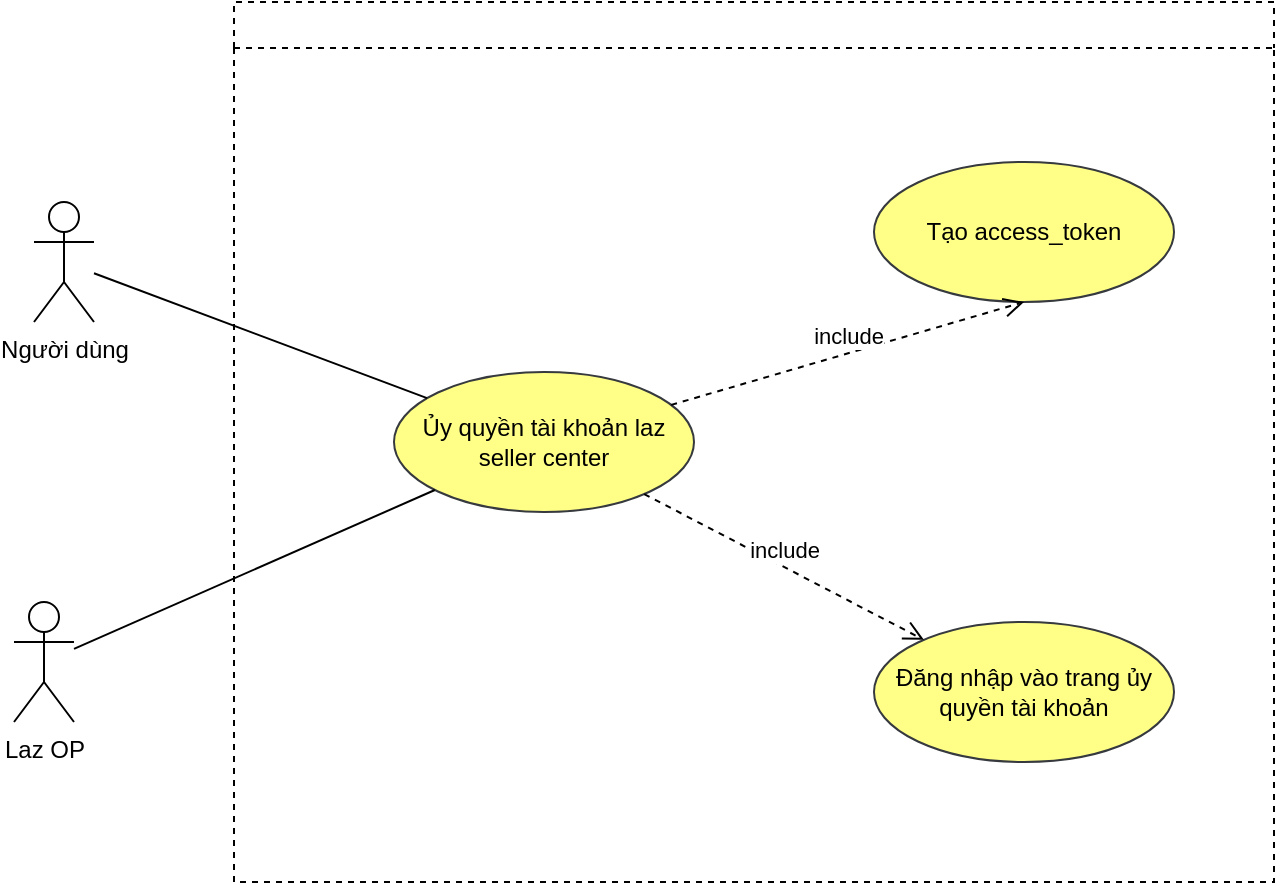 <mxfile version="13.9.9" type="github">
  <diagram id="hAk5Ul-J6cwtVWFWEco3" name="Page-1">
    <mxGraphModel dx="939" dy="515" grid="1" gridSize="10" guides="1" tooltips="1" connect="1" arrows="1" fold="1" page="1" pageScale="1" pageWidth="850" pageHeight="1100" math="0" shadow="0">
      <root>
        <mxCell id="0" />
        <mxCell id="1" parent="0" />
        <mxCell id="aCooNFLIkiMwWX_VYOE8-2" value="" style="swimlane;dashed=1;" vertex="1" parent="1">
          <mxGeometry x="200" y="40" width="520" height="440" as="geometry" />
        </mxCell>
        <mxCell id="aCooNFLIkiMwWX_VYOE8-7" value="Ủy quyền tài khoản laz seller center" style="ellipse;fillColor=#ffff88;strokeColor=#36393d;whiteSpace=wrap;" vertex="1" parent="aCooNFLIkiMwWX_VYOE8-2">
          <mxGeometry x="80" y="185" width="150" height="70" as="geometry" />
        </mxCell>
        <mxCell id="aCooNFLIkiMwWX_VYOE8-8" value="Tạo access_token" style="ellipse;fillColor=#ffff88;strokeColor=#36393d;whiteSpace=wrap;" vertex="1" parent="aCooNFLIkiMwWX_VYOE8-2">
          <mxGeometry x="320" y="80" width="150" height="70" as="geometry" />
        </mxCell>
        <mxCell id="aCooNFLIkiMwWX_VYOE8-9" value="Đăng nhập vào trang ủy quyền tài khoản" style="ellipse;fillColor=#ffff88;strokeColor=#36393d;whiteSpace=wrap;" vertex="1" parent="aCooNFLIkiMwWX_VYOE8-2">
          <mxGeometry x="320" y="310" width="150" height="70" as="geometry" />
        </mxCell>
        <mxCell id="aCooNFLIkiMwWX_VYOE8-10" value="include" style="html=1;verticalAlign=bottom;endArrow=open;dashed=1;endSize=8;entryX=0.5;entryY=1;entryDx=0;entryDy=0;" edge="1" parent="aCooNFLIkiMwWX_VYOE8-2" source="aCooNFLIkiMwWX_VYOE8-7" target="aCooNFLIkiMwWX_VYOE8-8">
          <mxGeometry relative="1" as="geometry">
            <mxPoint x="180" y="300" as="sourcePoint" />
            <mxPoint x="100" y="300" as="targetPoint" />
          </mxGeometry>
        </mxCell>
        <mxCell id="aCooNFLIkiMwWX_VYOE8-11" value="include" style="html=1;verticalAlign=bottom;endArrow=open;dashed=1;endSize=8;" edge="1" parent="aCooNFLIkiMwWX_VYOE8-2" source="aCooNFLIkiMwWX_VYOE8-7" target="aCooNFLIkiMwWX_VYOE8-9">
          <mxGeometry relative="1" as="geometry">
            <mxPoint x="220" y="340" as="sourcePoint" />
            <mxPoint x="140" y="340" as="targetPoint" />
          </mxGeometry>
        </mxCell>
        <mxCell id="aCooNFLIkiMwWX_VYOE8-3" value="Người dùng" style="shape=umlActor;verticalLabelPosition=bottom;verticalAlign=top;html=1;" vertex="1" parent="1">
          <mxGeometry x="100" y="140" width="30" height="60" as="geometry" />
        </mxCell>
        <mxCell id="aCooNFLIkiMwWX_VYOE8-6" value="Laz OP" style="shape=umlActor;verticalLabelPosition=bottom;verticalAlign=top;html=1;" vertex="1" parent="1">
          <mxGeometry x="90" y="340" width="30" height="60" as="geometry" />
        </mxCell>
        <mxCell id="aCooNFLIkiMwWX_VYOE8-13" value="" style="endArrow=none;html=1;" edge="1" parent="1" source="aCooNFLIkiMwWX_VYOE8-3" target="aCooNFLIkiMwWX_VYOE8-7">
          <mxGeometry width="50" height="50" relative="1" as="geometry">
            <mxPoint x="120" y="390" as="sourcePoint" />
            <mxPoint x="170" y="340" as="targetPoint" />
          </mxGeometry>
        </mxCell>
        <mxCell id="aCooNFLIkiMwWX_VYOE8-14" value="" style="endArrow=none;html=1;" edge="1" parent="1" source="aCooNFLIkiMwWX_VYOE8-6" target="aCooNFLIkiMwWX_VYOE8-7">
          <mxGeometry width="50" height="50" relative="1" as="geometry">
            <mxPoint x="270" y="450" as="sourcePoint" />
            <mxPoint x="320" y="400" as="targetPoint" />
          </mxGeometry>
        </mxCell>
      </root>
    </mxGraphModel>
  </diagram>
</mxfile>
